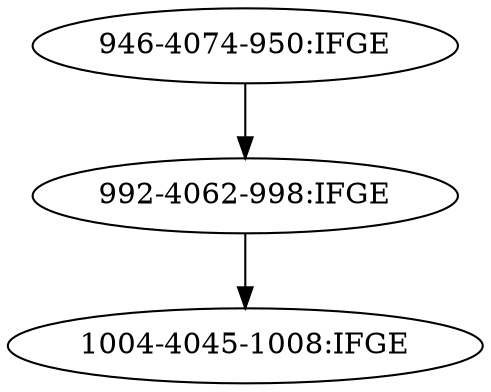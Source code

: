 digraph depgraph {
"946-4074-950:IFGE"
"946-4074-950:IFGE" -> "992-4062-998:IFGE"
"992-4062-998:IFGE" -> "1004-4045-1008:IFGE"
}